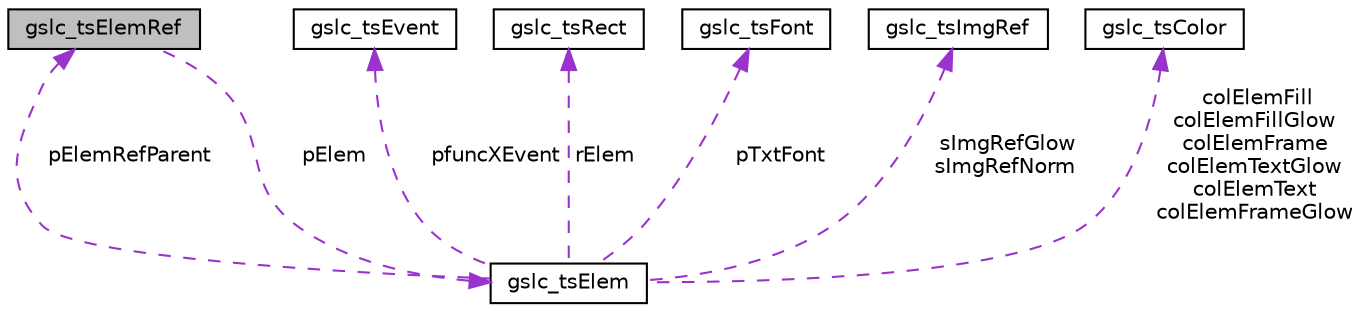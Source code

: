 digraph "gslc_tsElemRef"
{
  edge [fontname="Helvetica",fontsize="10",labelfontname="Helvetica",labelfontsize="10"];
  node [fontname="Helvetica",fontsize="10",shape=record];
  Node1 [label="gslc_tsElemRef",height=0.2,width=0.4,color="black", fillcolor="grey75", style="filled" fontcolor="black"];
  Node2 -> Node1 [dir="back",color="darkorchid3",fontsize="10",style="dashed",label=" pElem" ,fontname="Helvetica"];
  Node2 [label="gslc_tsElem",height=0.2,width=0.4,color="black", fillcolor="white", style="filled",URL="$structgslc__tsElem.html",tooltip="Element Struct. "];
  Node3 -> Node2 [dir="back",color="darkorchid3",fontsize="10",style="dashed",label=" pfuncXEvent" ,fontname="Helvetica"];
  Node3 [label="gslc_tsEvent",height=0.2,width=0.4,color="black", fillcolor="white", style="filled",URL="$structgslc__tsEvent.html",tooltip="Event structure. "];
  Node4 -> Node2 [dir="back",color="darkorchid3",fontsize="10",style="dashed",label=" rElem" ,fontname="Helvetica"];
  Node4 [label="gslc_tsRect",height=0.2,width=0.4,color="black", fillcolor="white", style="filled",URL="$structgslc__tsRect.html",tooltip="Rectangular region. Defines X,Y corner coordinates plus dimensions. "];
  Node1 -> Node2 [dir="back",color="darkorchid3",fontsize="10",style="dashed",label=" pElemRefParent" ,fontname="Helvetica"];
  Node5 -> Node2 [dir="back",color="darkorchid3",fontsize="10",style="dashed",label=" pTxtFont" ,fontname="Helvetica"];
  Node5 [label="gslc_tsFont",height=0.2,width=0.4,color="black", fillcolor="white", style="filled",URL="$structgslc__tsFont.html",tooltip="Font reference structure. "];
  Node6 -> Node2 [dir="back",color="darkorchid3",fontsize="10",style="dashed",label=" sImgRefGlow\nsImgRefNorm" ,fontname="Helvetica"];
  Node6 [label="gslc_tsImgRef",height=0.2,width=0.4,color="black", fillcolor="white", style="filled",URL="$structgslc__tsImgRef.html",tooltip="Image reference structure. "];
  Node7 -> Node2 [dir="back",color="darkorchid3",fontsize="10",style="dashed",label=" colElemFill\ncolElemFillGlow\ncolElemFrame\ncolElemTextGlow\ncolElemText\ncolElemFrameGlow" ,fontname="Helvetica"];
  Node7 [label="gslc_tsColor",height=0.2,width=0.4,color="black", fillcolor="white", style="filled",URL="$structgslc__tsColor.html",tooltip="Color structure. Defines RGB triplet. "];
}
